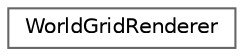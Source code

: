 digraph "クラス階層図"
{
 // LATEX_PDF_SIZE
  bgcolor="transparent";
  edge [fontname=Helvetica,fontsize=10,labelfontname=Helvetica,labelfontsize=10];
  node [fontname=Helvetica,fontsize=10,shape=box,height=0.2,width=0.4];
  rankdir="LR";
  Node0 [id="Node000000",label="WorldGridRenderer",height=0.2,width=0.4,color="grey40", fillcolor="white", style="filled",URL="$class_world_grid_renderer.html",tooltip="ワールドの格子線を描画するクラス"];
}
